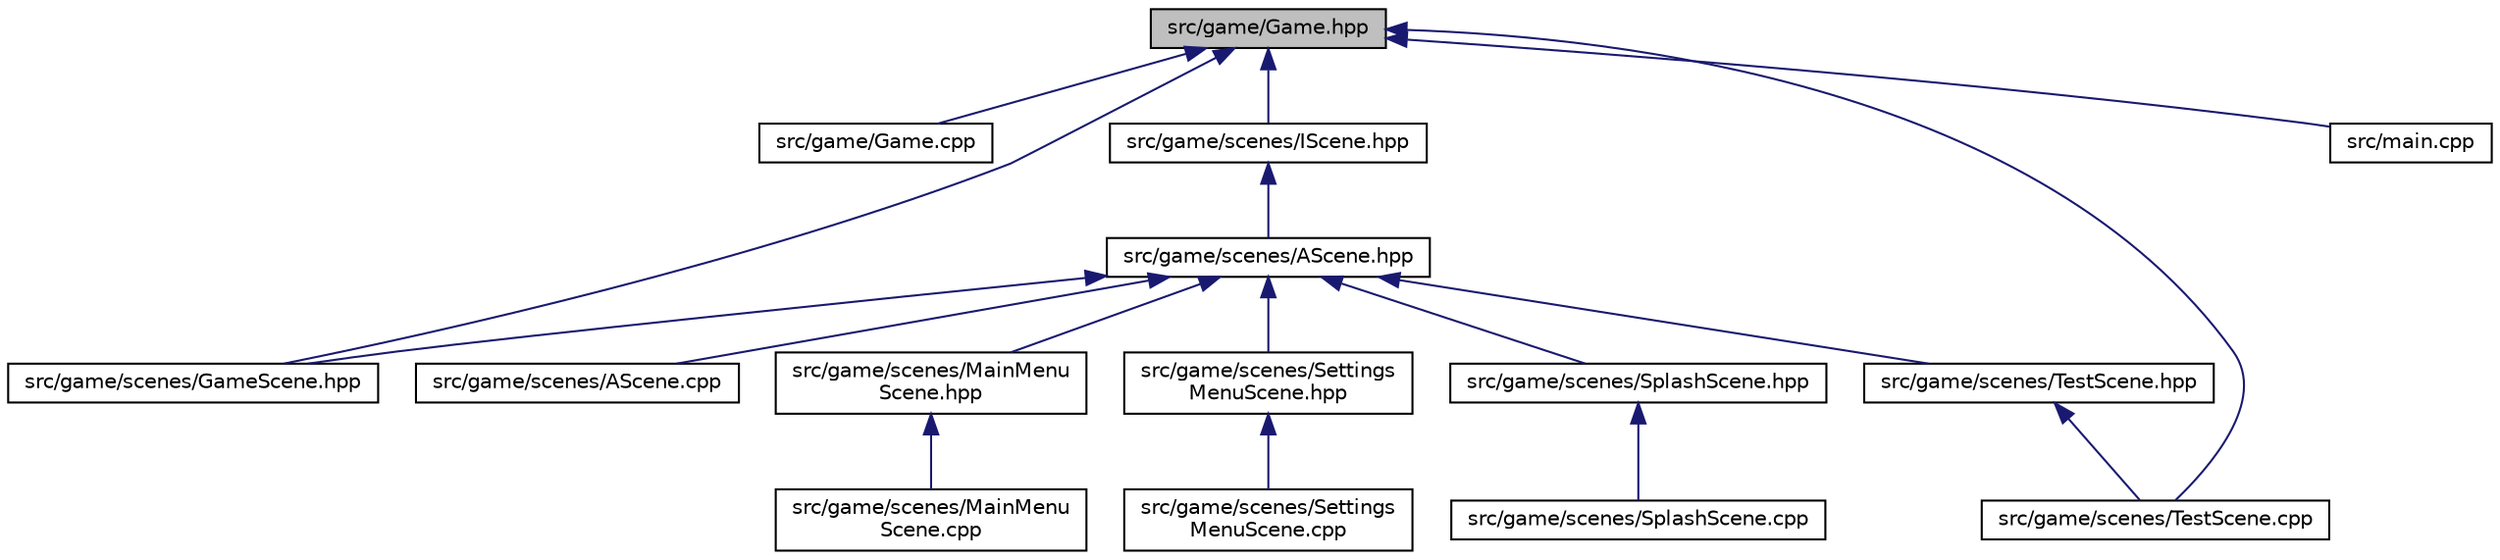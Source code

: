 digraph "src/game/Game.hpp"
{
 // LATEX_PDF_SIZE
  edge [fontname="Helvetica",fontsize="10",labelfontname="Helvetica",labelfontsize="10"];
  node [fontname="Helvetica",fontsize="10",shape=record];
  Node1 [label="src/game/Game.hpp",height=0.2,width=0.4,color="black", fillcolor="grey75", style="filled", fontcolor="black",tooltip=" "];
  Node1 -> Node2 [dir="back",color="midnightblue",fontsize="10",style="solid",fontname="Helvetica"];
  Node2 [label="src/game/Game.cpp",height=0.2,width=0.4,color="black", fillcolor="white", style="filled",URL="$_game_8cpp.html",tooltip=" "];
  Node1 -> Node3 [dir="back",color="midnightblue",fontsize="10",style="solid",fontname="Helvetica"];
  Node3 [label="src/game/scenes/GameScene.hpp",height=0.2,width=0.4,color="black", fillcolor="white", style="filled",URL="$_game_scene_8hpp.html",tooltip=" "];
  Node1 -> Node4 [dir="back",color="midnightblue",fontsize="10",style="solid",fontname="Helvetica"];
  Node4 [label="src/game/scenes/IScene.hpp",height=0.2,width=0.4,color="black", fillcolor="white", style="filled",URL="$_i_scene_8hpp.html",tooltip=" "];
  Node4 -> Node5 [dir="back",color="midnightblue",fontsize="10",style="solid",fontname="Helvetica"];
  Node5 [label="src/game/scenes/AScene.hpp",height=0.2,width=0.4,color="black", fillcolor="white", style="filled",URL="$_a_scene_8hpp.html",tooltip=" "];
  Node5 -> Node6 [dir="back",color="midnightblue",fontsize="10",style="solid",fontname="Helvetica"];
  Node6 [label="src/game/scenes/AScene.cpp",height=0.2,width=0.4,color="black", fillcolor="white", style="filled",URL="$_a_scene_8cpp.html",tooltip=" "];
  Node5 -> Node3 [dir="back",color="midnightblue",fontsize="10",style="solid",fontname="Helvetica"];
  Node5 -> Node7 [dir="back",color="midnightblue",fontsize="10",style="solid",fontname="Helvetica"];
  Node7 [label="src/game/scenes/MainMenu\lScene.hpp",height=0.2,width=0.4,color="black", fillcolor="white", style="filled",URL="$_main_menu_scene_8hpp.html",tooltip=" "];
  Node7 -> Node8 [dir="back",color="midnightblue",fontsize="10",style="solid",fontname="Helvetica"];
  Node8 [label="src/game/scenes/MainMenu\lScene.cpp",height=0.2,width=0.4,color="black", fillcolor="white", style="filled",URL="$_main_menu_scene_8cpp.html",tooltip=" "];
  Node5 -> Node9 [dir="back",color="midnightblue",fontsize="10",style="solid",fontname="Helvetica"];
  Node9 [label="src/game/scenes/Settings\lMenuScene.hpp",height=0.2,width=0.4,color="black", fillcolor="white", style="filled",URL="$_settings_menu_scene_8hpp.html",tooltip=" "];
  Node9 -> Node10 [dir="back",color="midnightblue",fontsize="10",style="solid",fontname="Helvetica"];
  Node10 [label="src/game/scenes/Settings\lMenuScene.cpp",height=0.2,width=0.4,color="black", fillcolor="white", style="filled",URL="$_settings_menu_scene_8cpp.html",tooltip=" "];
  Node5 -> Node11 [dir="back",color="midnightblue",fontsize="10",style="solid",fontname="Helvetica"];
  Node11 [label="src/game/scenes/SplashScene.hpp",height=0.2,width=0.4,color="black", fillcolor="white", style="filled",URL="$_splash_scene_8hpp.html",tooltip=" "];
  Node11 -> Node12 [dir="back",color="midnightblue",fontsize="10",style="solid",fontname="Helvetica"];
  Node12 [label="src/game/scenes/SplashScene.cpp",height=0.2,width=0.4,color="black", fillcolor="white", style="filled",URL="$_splash_scene_8cpp.html",tooltip=" "];
  Node5 -> Node13 [dir="back",color="midnightblue",fontsize="10",style="solid",fontname="Helvetica"];
  Node13 [label="src/game/scenes/TestScene.hpp",height=0.2,width=0.4,color="black", fillcolor="white", style="filled",URL="$_test_scene_8hpp.html",tooltip=" "];
  Node13 -> Node14 [dir="back",color="midnightblue",fontsize="10",style="solid",fontname="Helvetica"];
  Node14 [label="src/game/scenes/TestScene.cpp",height=0.2,width=0.4,color="black", fillcolor="white", style="filled",URL="$_test_scene_8cpp.html",tooltip=" "];
  Node1 -> Node14 [dir="back",color="midnightblue",fontsize="10",style="solid",fontname="Helvetica"];
  Node1 -> Node15 [dir="back",color="midnightblue",fontsize="10",style="solid",fontname="Helvetica"];
  Node15 [label="src/main.cpp",height=0.2,width=0.4,color="black", fillcolor="white", style="filled",URL="$main_8cpp.html",tooltip=" "];
}
